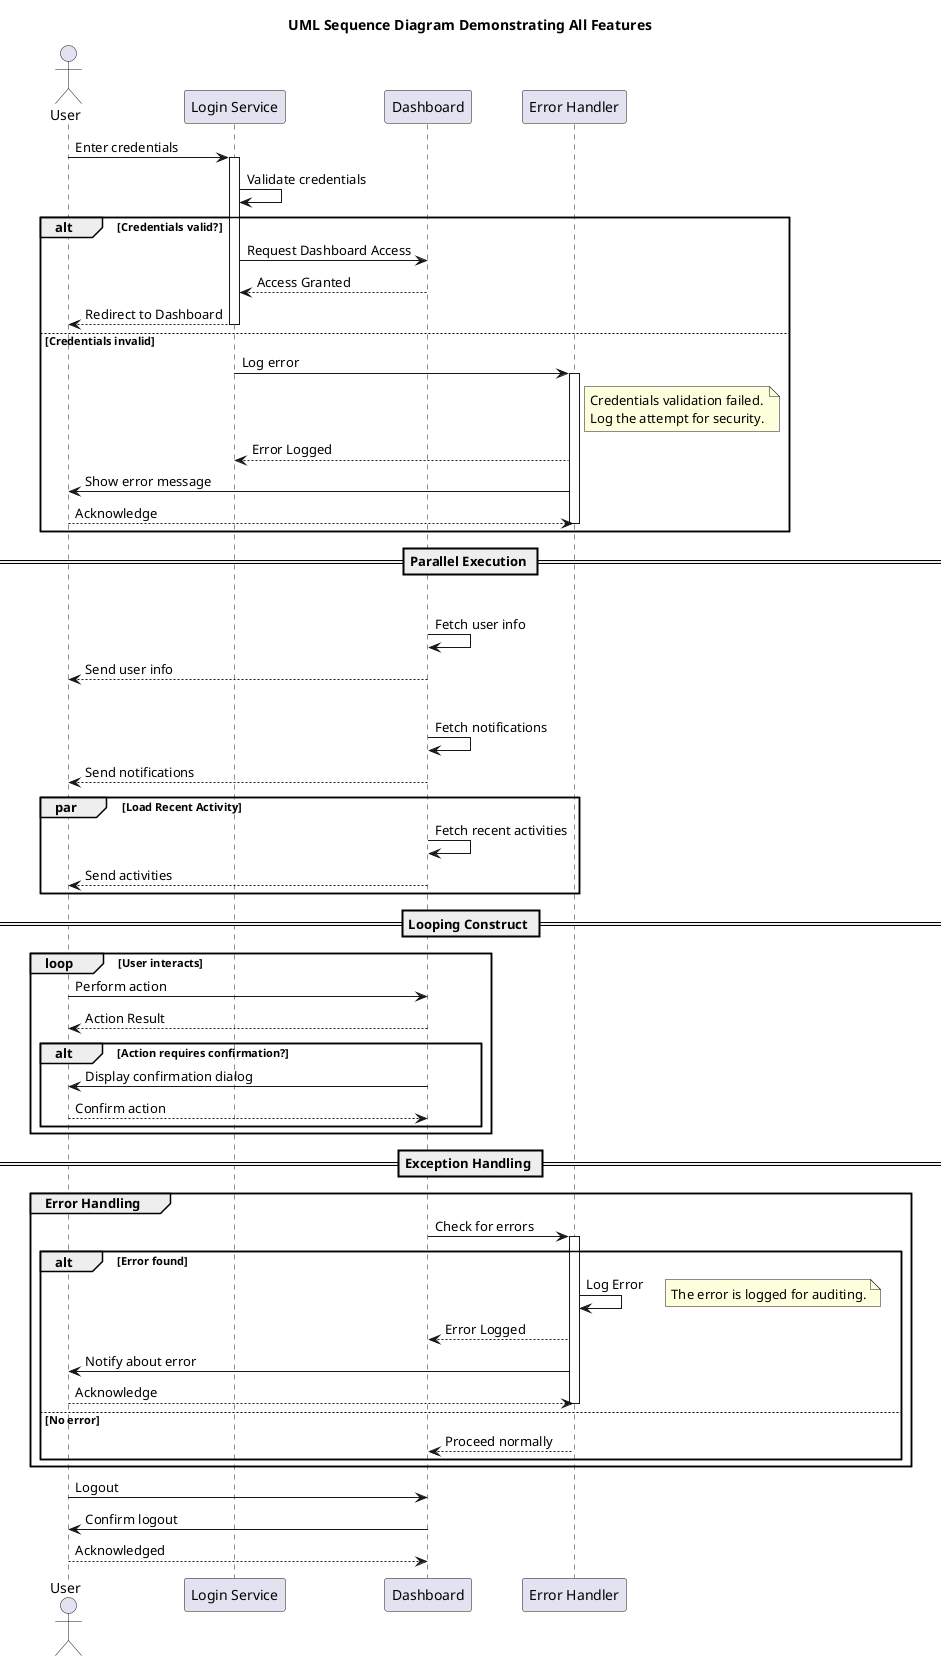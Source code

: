 @startuml
title UML Sequence Diagram Demonstrating All Features

actor User
participant "Login Service" as LS
participant "Dashboard" as DB
participant "Error Handler" as EH

User -> LS: Enter credentials
activate LS
LS -> LS: Validate credentials

alt Credentials valid?
    LS -> DB: Request Dashboard Access
    DB --> LS: Access Granted
    LS --> User: Redirect to Dashboard
    deactivate LS
else Credentials invalid
    LS -> EH: Log error
    activate EH
    note right of EH
        Credentials validation failed.
        Log the attempt for security.
    end note
    EH --> LS: Error Logged
    EH -> User: Show error message
    User --> EH: Acknowledge
    deactivate EH
    deactivate LS
end alt

== Parallel Execution ==
par Load User Data
    DB -> DB: Fetch user info
    DB --> User: Send user info
par Load Notifications
    DB -> DB: Fetch notifications
    DB --> User: Send notifications
par Load Recent Activity
    DB -> DB: Fetch recent activities
    DB --> User: Send activities
end par

== Looping Construct ==
loop User interacts
    User -> DB: Perform action
    DB --> User: Action Result
    alt Action requires confirmation?
        DB -> User: Display confirmation dialog
        User --> DB: Confirm action
    end alt
end loop

== Exception Handling ==
group Error Handling
    DB -> EH: Check for errors
    activate EH
    alt Error found
        EH -> EH: Log Error
        note right
            The error is logged for auditing.
        end note
        EH --> DB: Error Logged
        EH -> User: Notify about error
        User --> EH: Acknowledge
        deactivate EH
    else No error
        EH --> DB: Proceed normally
    end alt
end group

User -> DB: Logout
DB -> User: Confirm logout
User --> DB: Acknowledged
deactivate DB

@enduml
